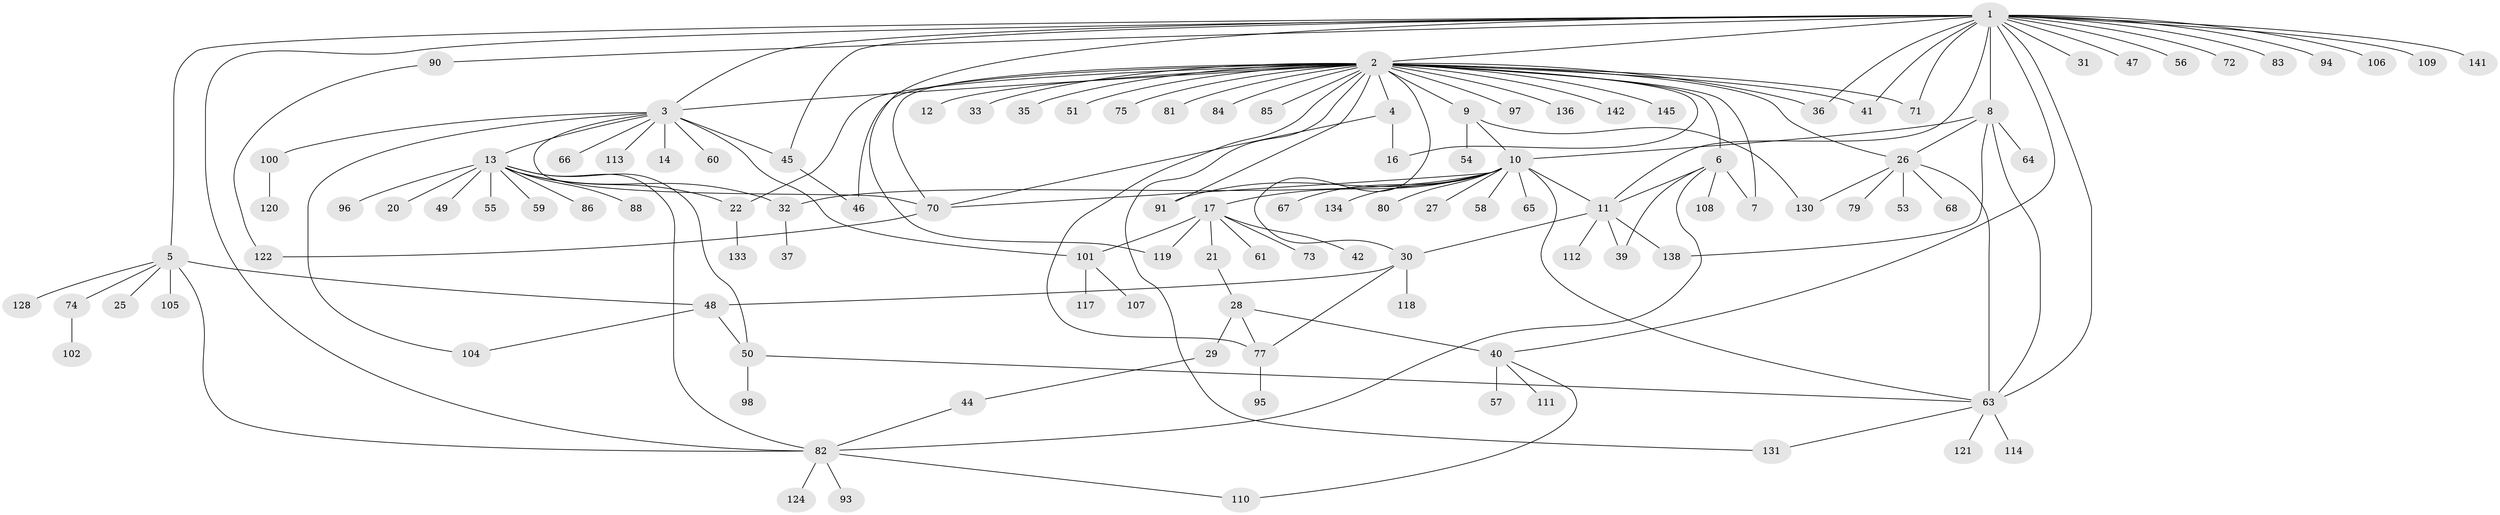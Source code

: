 // Generated by graph-tools (version 1.1) at 2025/51/02/27/25 19:51:54]
// undirected, 113 vertices, 153 edges
graph export_dot {
graph [start="1"]
  node [color=gray90,style=filled];
  1 [super="+23"];
  2 [super="+137"];
  3 [super="+38"];
  4 [super="+62"];
  5 [super="+19"];
  6 [super="+87"];
  7;
  8 [super="+129"];
  9 [super="+15"];
  10 [super="+18"];
  11 [super="+43"];
  12 [super="+92"];
  13 [super="+76"];
  14 [super="+69"];
  16 [super="+24"];
  17 [super="+139"];
  20;
  21;
  22 [super="+34"];
  25;
  26 [super="+116"];
  27;
  28;
  29;
  30 [super="+143"];
  31;
  32 [super="+135"];
  33;
  35;
  36 [super="+123"];
  37;
  39;
  40 [super="+52"];
  41;
  42;
  44;
  45 [super="+78"];
  46;
  47 [super="+89"];
  48 [super="+125"];
  49;
  50 [super="+99"];
  51;
  53;
  54;
  55;
  56;
  57;
  58;
  59;
  60 [super="+140"];
  61 [super="+127"];
  63 [super="+126"];
  64;
  65;
  66;
  67;
  68;
  70 [super="+132"];
  71;
  72;
  73;
  74;
  75;
  77;
  79;
  80;
  81;
  82 [super="+103"];
  83;
  84;
  85;
  86;
  88;
  90;
  91;
  93;
  94;
  95;
  96 [super="+144"];
  97;
  98;
  100;
  101 [super="+115"];
  102;
  104;
  105;
  106;
  107;
  108;
  109;
  110;
  111;
  112;
  113;
  114;
  117;
  118;
  119;
  120;
  121;
  122;
  124;
  128;
  130;
  131;
  133;
  134;
  136;
  138;
  141;
  142;
  145;
  1 -- 2;
  1 -- 3 [weight=2];
  1 -- 5;
  1 -- 8;
  1 -- 11;
  1 -- 31;
  1 -- 36;
  1 -- 40;
  1 -- 41;
  1 -- 45;
  1 -- 47;
  1 -- 63 [weight=2];
  1 -- 71;
  1 -- 72;
  1 -- 83;
  1 -- 90;
  1 -- 94;
  1 -- 106;
  1 -- 109;
  1 -- 141;
  1 -- 119;
  1 -- 56;
  1 -- 82;
  2 -- 3;
  2 -- 4;
  2 -- 6;
  2 -- 7;
  2 -- 9;
  2 -- 12;
  2 -- 16;
  2 -- 22;
  2 -- 26;
  2 -- 30;
  2 -- 33;
  2 -- 35;
  2 -- 36;
  2 -- 41;
  2 -- 46;
  2 -- 51;
  2 -- 71;
  2 -- 75;
  2 -- 77;
  2 -- 81;
  2 -- 84;
  2 -- 85;
  2 -- 91;
  2 -- 97;
  2 -- 131;
  2 -- 136;
  2 -- 142;
  2 -- 145;
  2 -- 70;
  3 -- 13;
  3 -- 14;
  3 -- 45;
  3 -- 60;
  3 -- 66;
  3 -- 70;
  3 -- 100;
  3 -- 101;
  3 -- 104;
  3 -- 113;
  4 -- 16;
  4 -- 70;
  5 -- 25;
  5 -- 48;
  5 -- 74;
  5 -- 105;
  5 -- 128;
  5 -- 82;
  6 -- 108;
  6 -- 82;
  6 -- 7;
  6 -- 39;
  6 -- 11;
  8 -- 10;
  8 -- 63;
  8 -- 64;
  8 -- 138;
  8 -- 26;
  9 -- 130;
  9 -- 10;
  9 -- 54;
  10 -- 11 [weight=2];
  10 -- 17;
  10 -- 27;
  10 -- 32;
  10 -- 58;
  10 -- 63;
  10 -- 65;
  10 -- 67;
  10 -- 80;
  10 -- 91;
  10 -- 134;
  10 -- 70;
  11 -- 30;
  11 -- 39;
  11 -- 112;
  11 -- 138;
  13 -- 20;
  13 -- 22;
  13 -- 32;
  13 -- 49;
  13 -- 50;
  13 -- 55;
  13 -- 59;
  13 -- 88;
  13 -- 96;
  13 -- 86;
  13 -- 82;
  17 -- 21;
  17 -- 42;
  17 -- 61;
  17 -- 73;
  17 -- 119;
  17 -- 101;
  21 -- 28;
  22 -- 133;
  26 -- 53;
  26 -- 68;
  26 -- 79;
  26 -- 130;
  26 -- 63;
  28 -- 29;
  28 -- 40;
  28 -- 77;
  29 -- 44;
  30 -- 77;
  30 -- 118;
  30 -- 48;
  32 -- 37;
  40 -- 57;
  40 -- 110;
  40 -- 111;
  44 -- 82;
  45 -- 46;
  48 -- 104;
  48 -- 50;
  50 -- 63;
  50 -- 98;
  63 -- 114;
  63 -- 121;
  63 -- 131;
  70 -- 122;
  74 -- 102;
  77 -- 95;
  82 -- 93;
  82 -- 124;
  82 -- 110;
  90 -- 122;
  100 -- 120;
  101 -- 107;
  101 -- 117;
}

